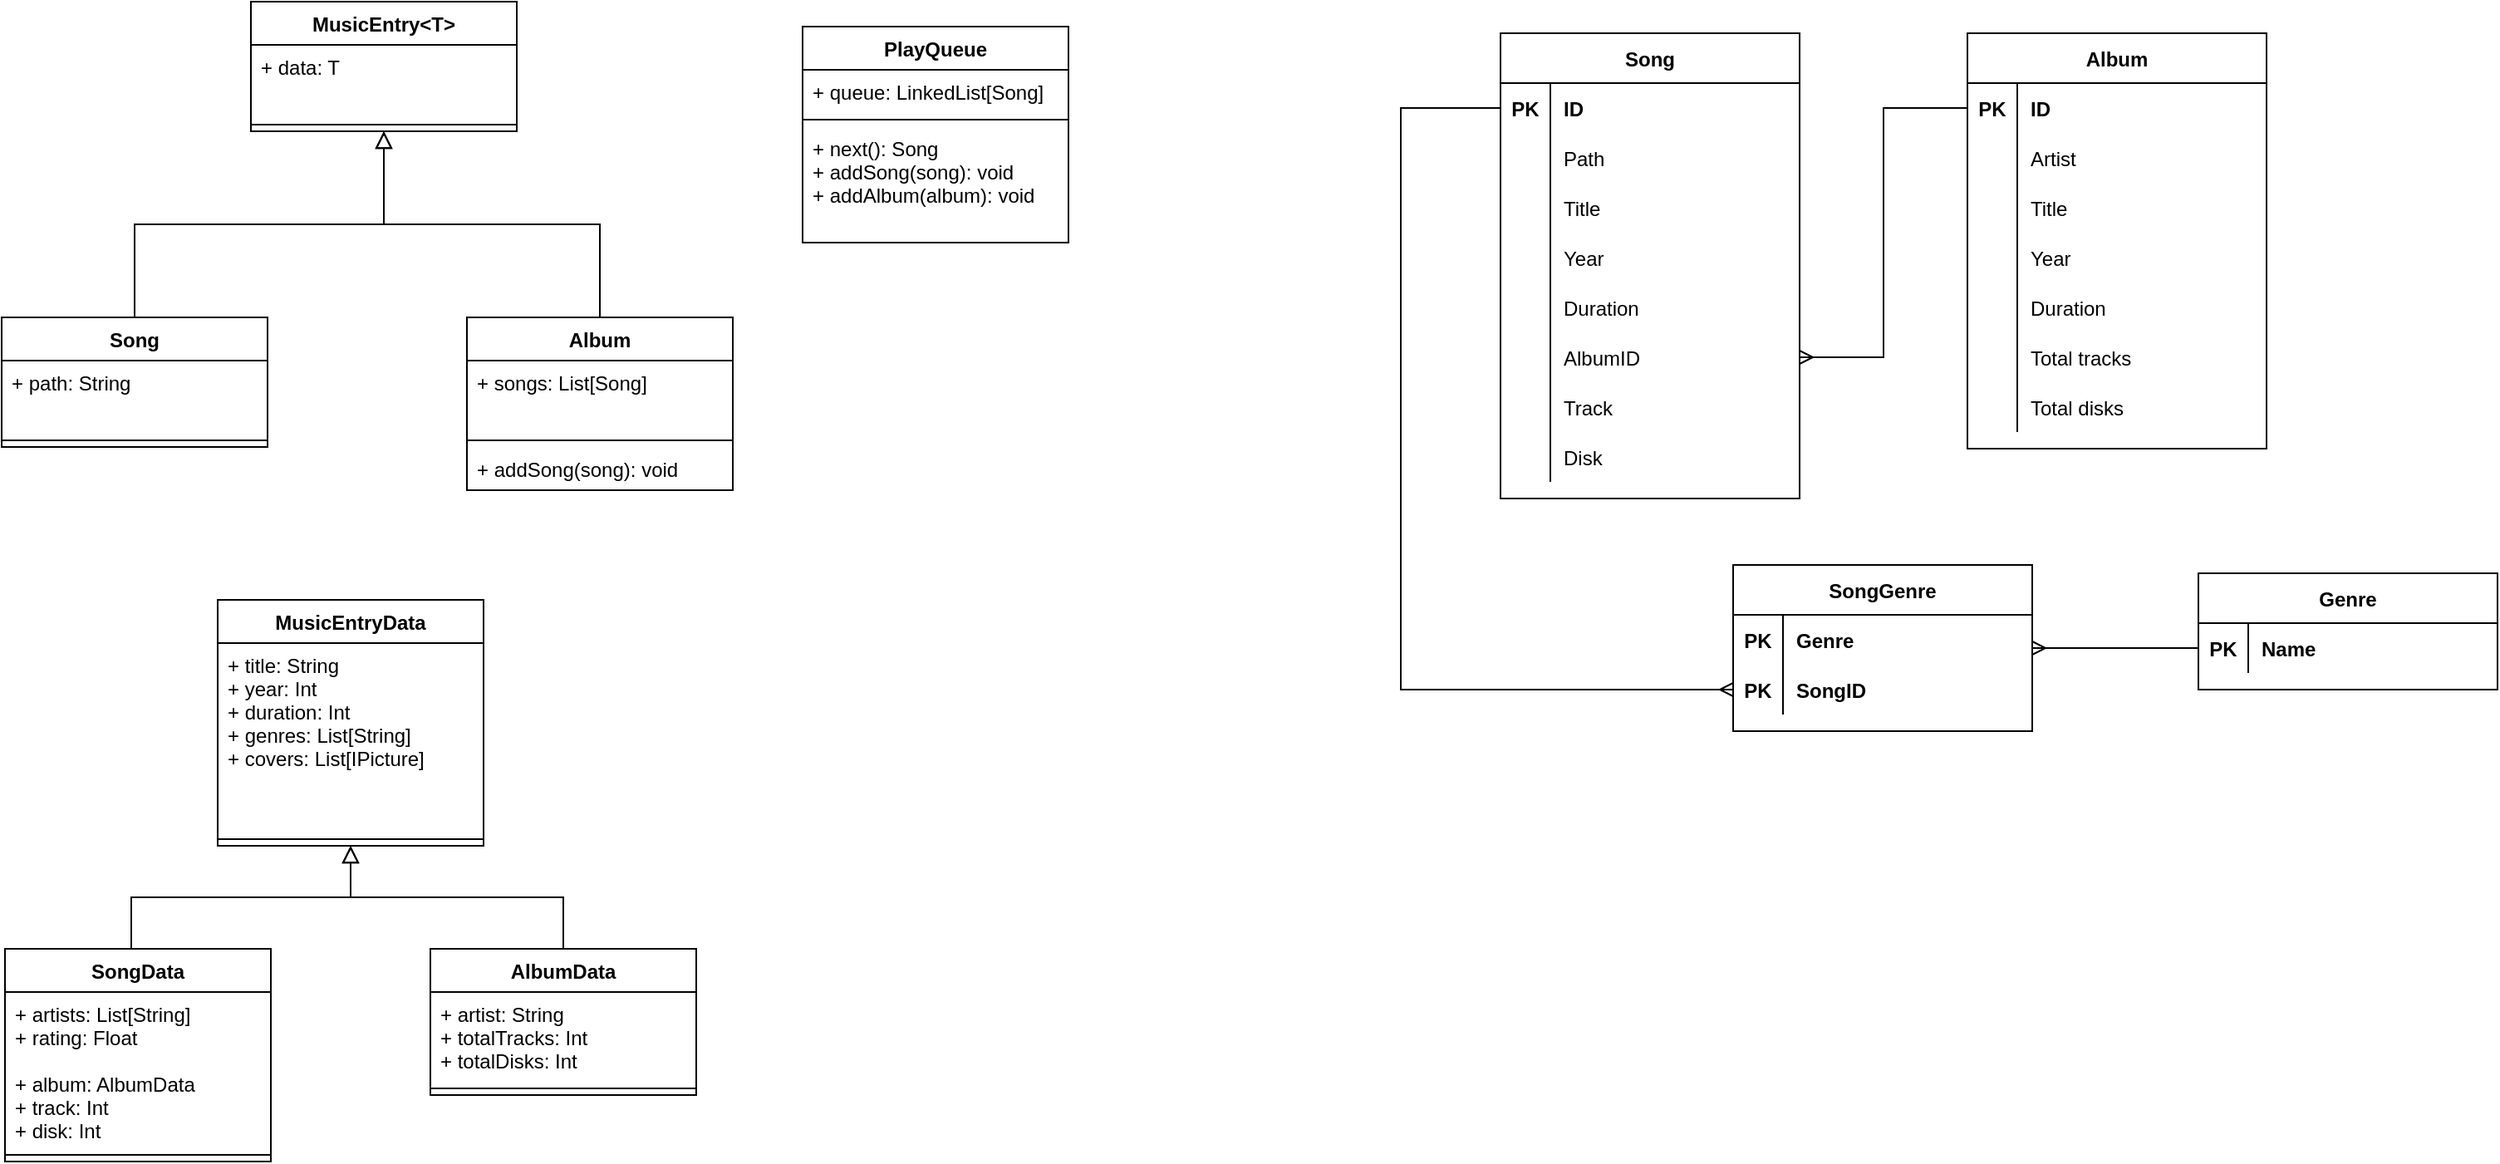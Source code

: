<mxfile version="13.8.2" type="device"><diagram id="M-5K6N8EwZZjR5BFxg5r" name="Page-1"><mxGraphModel dx="1422" dy="762" grid="1" gridSize="10" guides="1" tooltips="1" connect="1" arrows="1" fold="1" page="1" pageScale="1" pageWidth="827" pageHeight="1169" math="0" shadow="0"><root><mxCell id="0"/><mxCell id="1" parent="0"/><mxCell id="J_mb1UFaiDrBlGo9DqIq-22" style="edgeStyle=orthogonalEdgeStyle;rounded=0;orthogonalLoop=1;jettySize=auto;html=1;exitX=0.5;exitY=0;exitDx=0;exitDy=0;startSize=8;endArrow=block;endFill=0;endSize=8;strokeWidth=1;entryX=0.5;entryY=1;entryDx=0;entryDy=0;" parent="1" source="J_mb1UFaiDrBlGo9DqIq-14" target="J_mb1UFaiDrBlGo9DqIq-17" edge="1"><mxGeometry relative="1" as="geometry"><mxPoint x="268" y="640" as="targetPoint"/></mxGeometry></mxCell><mxCell id="J_mb1UFaiDrBlGo9DqIq-21" style="edgeStyle=orthogonalEdgeStyle;rounded=0;orthogonalLoop=1;jettySize=auto;html=1;exitX=0.475;exitY=0;exitDx=0;exitDy=0;endArrow=block;endFill=0;endSize=8;startSize=7;entryX=0.5;entryY=1;entryDx=0;entryDy=0;exitPerimeter=0;" parent="1" source="J_mb1UFaiDrBlGo9DqIq-29" target="J_mb1UFaiDrBlGo9DqIq-17" edge="1"><mxGeometry relative="1" as="geometry"><mxPoint x="218" y="660" as="targetPoint"/><mxPoint x="105.0" y="697" as="sourcePoint"/></mxGeometry></mxCell><mxCell id="J_mb1UFaiDrBlGo9DqIq-51" style="edgeStyle=orthogonalEdgeStyle;rounded=0;orthogonalLoop=1;jettySize=auto;html=1;entryX=0.5;entryY=1;entryDx=0;entryDy=0;startSize=8;endArrow=block;endFill=0;endSize=8;strokeWidth=1;" parent="1" source="J_mb1UFaiDrBlGo9DqIq-1" target="J_mb1UFaiDrBlGo9DqIq-48" edge="1"><mxGeometry relative="1" as="geometry"/></mxCell><mxCell id="J_mb1UFaiDrBlGo9DqIq-52" style="edgeStyle=orthogonalEdgeStyle;rounded=0;orthogonalLoop=1;jettySize=auto;html=1;entryX=0.5;entryY=1;entryDx=0;entryDy=0;startSize=8;endArrow=block;endFill=0;endSize=8;strokeWidth=1;exitX=0.5;exitY=0;exitDx=0;exitDy=0;" parent="1" source="J_mb1UFaiDrBlGo9DqIq-44" target="J_mb1UFaiDrBlGo9DqIq-48" edge="1"><mxGeometry relative="1" as="geometry"/></mxCell><mxCell id="J_mb1UFaiDrBlGo9DqIq-48" value="MusicEntry&lt;T&gt;" style="swimlane;fontStyle=1;align=center;verticalAlign=top;childLayout=stackLayout;horizontal=1;startSize=26;horizontalStack=0;resizeParent=1;resizeParentMax=0;resizeLast=0;collapsible=1;marginBottom=0;" parent="1" vertex="1"><mxGeometry x="168" y="10" width="160" height="78" as="geometry"/></mxCell><mxCell id="J_mb1UFaiDrBlGo9DqIq-49" value="+ data: T" style="text;strokeColor=none;fillColor=none;align=left;verticalAlign=top;spacingLeft=4;spacingRight=4;overflow=hidden;rotatable=0;points=[[0,0.5],[1,0.5]];portConstraint=eastwest;" parent="J_mb1UFaiDrBlGo9DqIq-48" vertex="1"><mxGeometry y="26" width="160" height="44" as="geometry"/></mxCell><mxCell id="J_mb1UFaiDrBlGo9DqIq-50" value="" style="line;strokeWidth=1;fillColor=none;align=left;verticalAlign=middle;spacingTop=-1;spacingLeft=3;spacingRight=3;rotatable=0;labelPosition=right;points=[];portConstraint=eastwest;" parent="J_mb1UFaiDrBlGo9DqIq-48" vertex="1"><mxGeometry y="70" width="160" height="8" as="geometry"/></mxCell><mxCell id="J_mb1UFaiDrBlGo9DqIq-1" value="Song" style="swimlane;fontStyle=1;align=center;verticalAlign=top;childLayout=stackLayout;horizontal=1;startSize=26;horizontalStack=0;resizeParent=1;resizeParentMax=0;resizeLast=0;collapsible=1;marginBottom=0;" parent="1" vertex="1"><mxGeometry x="18" y="200" width="160" height="78" as="geometry"/></mxCell><mxCell id="J_mb1UFaiDrBlGo9DqIq-2" value="+ path: String" style="text;strokeColor=none;fillColor=none;align=left;verticalAlign=top;spacingLeft=4;spacingRight=4;overflow=hidden;rotatable=0;points=[[0,0.5],[1,0.5]];portConstraint=eastwest;" parent="J_mb1UFaiDrBlGo9DqIq-1" vertex="1"><mxGeometry y="26" width="160" height="44" as="geometry"/></mxCell><mxCell id="J_mb1UFaiDrBlGo9DqIq-3" value="" style="line;strokeWidth=1;fillColor=none;align=left;verticalAlign=middle;spacingTop=-1;spacingLeft=3;spacingRight=3;rotatable=0;labelPosition=right;points=[];portConstraint=eastwest;" parent="J_mb1UFaiDrBlGo9DqIq-1" vertex="1"><mxGeometry y="70" width="160" height="8" as="geometry"/></mxCell><mxCell id="J_mb1UFaiDrBlGo9DqIq-44" value="Album" style="swimlane;fontStyle=1;align=center;verticalAlign=top;childLayout=stackLayout;horizontal=1;startSize=26;horizontalStack=0;resizeParent=1;resizeParentMax=0;resizeLast=0;collapsible=1;marginBottom=0;" parent="1" vertex="1"><mxGeometry x="298" y="200" width="160" height="104" as="geometry"><mxRectangle x="298" y="200" width="70" height="26" as="alternateBounds"/></mxGeometry></mxCell><mxCell id="J_mb1UFaiDrBlGo9DqIq-45" value="+ songs: List[Song]" style="text;strokeColor=none;fillColor=none;align=left;verticalAlign=top;spacingLeft=4;spacingRight=4;overflow=hidden;rotatable=0;points=[[0,0.5],[1,0.5]];portConstraint=eastwest;" parent="J_mb1UFaiDrBlGo9DqIq-44" vertex="1"><mxGeometry y="26" width="160" height="44" as="geometry"/></mxCell><mxCell id="J_mb1UFaiDrBlGo9DqIq-46" value="" style="line;strokeWidth=1;fillColor=none;align=left;verticalAlign=middle;spacingTop=-1;spacingLeft=3;spacingRight=3;rotatable=0;labelPosition=right;points=[];portConstraint=eastwest;" parent="J_mb1UFaiDrBlGo9DqIq-44" vertex="1"><mxGeometry y="70" width="160" height="8" as="geometry"/></mxCell><mxCell id="J_mb1UFaiDrBlGo9DqIq-47" value="+ addSong(song): void" style="text;strokeColor=none;fillColor=none;align=left;verticalAlign=top;spacingLeft=4;spacingRight=4;overflow=hidden;rotatable=0;points=[[0,0.5],[1,0.5]];portConstraint=eastwest;" parent="J_mb1UFaiDrBlGo9DqIq-44" vertex="1"><mxGeometry y="78" width="160" height="26" as="geometry"/></mxCell><mxCell id="J_mb1UFaiDrBlGo9DqIq-17" value="MusicEntryData" style="swimlane;fontStyle=1;align=center;verticalAlign=top;childLayout=stackLayout;horizontal=1;startSize=26;horizontalStack=0;resizeParent=1;resizeParentMax=0;resizeLast=0;collapsible=1;marginBottom=0;" parent="1" vertex="1"><mxGeometry x="148" y="370" width="160" height="148" as="geometry"/></mxCell><mxCell id="J_mb1UFaiDrBlGo9DqIq-18" value="+ title: String&#10;+ year: Int&#10;+ duration: Int&#10;+ genres: List[String]&#10;+ covers: List[IPicture]" style="text;strokeColor=none;fillColor=none;align=left;verticalAlign=top;spacingLeft=4;spacingRight=4;overflow=hidden;rotatable=0;points=[[0,0.5],[1,0.5]];portConstraint=eastwest;" parent="J_mb1UFaiDrBlGo9DqIq-17" vertex="1"><mxGeometry y="26" width="160" height="114" as="geometry"/></mxCell><mxCell id="J_mb1UFaiDrBlGo9DqIq-19" value="" style="line;strokeWidth=1;fillColor=none;align=left;verticalAlign=middle;spacingTop=-1;spacingLeft=3;spacingRight=3;rotatable=0;labelPosition=right;points=[];portConstraint=eastwest;" parent="J_mb1UFaiDrBlGo9DqIq-17" vertex="1"><mxGeometry y="140" width="160" height="8" as="geometry"/></mxCell><mxCell id="J_mb1UFaiDrBlGo9DqIq-14" value="AlbumData" style="swimlane;fontStyle=1;align=center;verticalAlign=top;childLayout=stackLayout;horizontal=1;startSize=26;horizontalStack=0;resizeParent=1;resizeParentMax=0;resizeLast=0;collapsible=1;marginBottom=0;" parent="1" vertex="1"><mxGeometry x="276" y="580" width="160" height="88" as="geometry"/></mxCell><mxCell id="J_mb1UFaiDrBlGo9DqIq-15" value="+ artist: String&#10;+ totalTracks: Int&#10;+ totalDisks: Int" style="text;strokeColor=none;fillColor=none;align=left;verticalAlign=top;spacingLeft=4;spacingRight=4;overflow=hidden;rotatable=0;points=[[0,0.5],[1,0.5]];portConstraint=eastwest;" parent="J_mb1UFaiDrBlGo9DqIq-14" vertex="1"><mxGeometry y="26" width="160" height="54" as="geometry"/></mxCell><mxCell id="J_mb1UFaiDrBlGo9DqIq-16" value="" style="line;strokeWidth=1;fillColor=none;align=left;verticalAlign=middle;spacingTop=-1;spacingLeft=3;spacingRight=3;rotatable=0;labelPosition=right;points=[];portConstraint=eastwest;" parent="J_mb1UFaiDrBlGo9DqIq-14" vertex="1"><mxGeometry y="80" width="160" height="8" as="geometry"/></mxCell><mxCell id="J_mb1UFaiDrBlGo9DqIq-29" value="SongData" style="swimlane;fontStyle=1;align=center;verticalAlign=top;childLayout=stackLayout;horizontal=1;startSize=26;horizontalStack=0;resizeParent=1;resizeParentMax=0;resizeLast=0;collapsible=1;marginBottom=0;" parent="1" vertex="1"><mxGeometry x="20" y="580" width="160" height="128" as="geometry"/></mxCell><mxCell id="J_mb1UFaiDrBlGo9DqIq-30" value="+ artists: List[String]&#10;+ rating: Float&#10;&#10;+ album: AlbumData&#10;+ track: Int&#10;+ disk: Int" style="text;strokeColor=none;fillColor=none;align=left;verticalAlign=top;spacingLeft=4;spacingRight=4;overflow=hidden;rotatable=0;points=[[0,0.5],[1,0.5]];portConstraint=eastwest;" parent="J_mb1UFaiDrBlGo9DqIq-29" vertex="1"><mxGeometry y="26" width="160" height="94" as="geometry"/></mxCell><mxCell id="J_mb1UFaiDrBlGo9DqIq-31" value="" style="line;strokeWidth=1;fillColor=none;align=left;verticalAlign=middle;spacingTop=-1;spacingLeft=3;spacingRight=3;rotatable=0;labelPosition=right;points=[];portConstraint=eastwest;" parent="J_mb1UFaiDrBlGo9DqIq-29" vertex="1"><mxGeometry y="120" width="160" height="8" as="geometry"/></mxCell><mxCell id="PSD-8YN0nownOAz0-olo-1" value="PlayQueue" style="swimlane;fontStyle=1;align=center;verticalAlign=top;childLayout=stackLayout;horizontal=1;startSize=26;horizontalStack=0;resizeParent=1;resizeParentMax=0;resizeLast=0;collapsible=1;marginBottom=0;" parent="1" vertex="1"><mxGeometry x="500" y="25" width="160" height="130" as="geometry"/></mxCell><mxCell id="PSD-8YN0nownOAz0-olo-2" value="+ queue: LinkedList[Song]" style="text;strokeColor=none;fillColor=none;align=left;verticalAlign=top;spacingLeft=4;spacingRight=4;overflow=hidden;rotatable=0;points=[[0,0.5],[1,0.5]];portConstraint=eastwest;" parent="PSD-8YN0nownOAz0-olo-1" vertex="1"><mxGeometry y="26" width="160" height="26" as="geometry"/></mxCell><mxCell id="PSD-8YN0nownOAz0-olo-3" value="" style="line;strokeWidth=1;fillColor=none;align=left;verticalAlign=middle;spacingTop=-1;spacingLeft=3;spacingRight=3;rotatable=0;labelPosition=right;points=[];portConstraint=eastwest;" parent="PSD-8YN0nownOAz0-olo-1" vertex="1"><mxGeometry y="52" width="160" height="8" as="geometry"/></mxCell><mxCell id="PSD-8YN0nownOAz0-olo-4" value="+ next(): Song&#10;+ addSong(song): void&#10;+ addAlbum(album): void" style="text;strokeColor=none;fillColor=none;align=left;verticalAlign=top;spacingLeft=4;spacingRight=4;overflow=hidden;rotatable=0;points=[[0,0.5],[1,0.5]];portConstraint=eastwest;" parent="PSD-8YN0nownOAz0-olo-1" vertex="1"><mxGeometry y="60" width="160" height="70" as="geometry"/></mxCell><mxCell id="5cG-yV8N0I7cjj_1LuSU-1" value="Song" style="shape=table;startSize=30;container=1;collapsible=1;childLayout=tableLayout;fixedRows=1;rowLines=0;fontStyle=1;align=center;resizeLast=1;" vertex="1" parent="1"><mxGeometry x="920" y="29" width="180" height="280" as="geometry"/></mxCell><mxCell id="5cG-yV8N0I7cjj_1LuSU-89" style="shape=partialRectangle;collapsible=0;dropTarget=0;pointerEvents=0;fillColor=none;top=0;left=0;bottom=0;right=0;points=[[0,0.5],[1,0.5]];portConstraint=eastwest;" vertex="1" parent="5cG-yV8N0I7cjj_1LuSU-1"><mxGeometry y="30" width="180" height="30" as="geometry"/></mxCell><mxCell id="5cG-yV8N0I7cjj_1LuSU-90" value="PK" style="shape=partialRectangle;connectable=0;fillColor=none;top=0;left=0;bottom=0;right=0;editable=1;overflow=hidden;fontStyle=1" vertex="1" parent="5cG-yV8N0I7cjj_1LuSU-89"><mxGeometry width="30" height="30" as="geometry"/></mxCell><mxCell id="5cG-yV8N0I7cjj_1LuSU-91" value="ID" style="shape=partialRectangle;connectable=0;fillColor=none;top=0;left=0;bottom=0;right=0;align=left;spacingLeft=6;overflow=hidden;fontStyle=1" vertex="1" parent="5cG-yV8N0I7cjj_1LuSU-89"><mxGeometry x="30" width="150" height="30" as="geometry"/></mxCell><mxCell id="5cG-yV8N0I7cjj_1LuSU-86" style="shape=partialRectangle;collapsible=0;dropTarget=0;pointerEvents=0;fillColor=none;top=0;left=0;bottom=0;right=0;points=[[0,0.5],[1,0.5]];portConstraint=eastwest;" vertex="1" parent="5cG-yV8N0I7cjj_1LuSU-1"><mxGeometry y="60" width="180" height="30" as="geometry"/></mxCell><mxCell id="5cG-yV8N0I7cjj_1LuSU-87" style="shape=partialRectangle;connectable=0;fillColor=none;top=0;left=0;bottom=0;right=0;editable=1;overflow=hidden;" vertex="1" parent="5cG-yV8N0I7cjj_1LuSU-86"><mxGeometry width="30" height="30" as="geometry"/></mxCell><mxCell id="5cG-yV8N0I7cjj_1LuSU-88" value="Path" style="shape=partialRectangle;connectable=0;fillColor=none;top=0;left=0;bottom=0;right=0;align=left;spacingLeft=6;overflow=hidden;" vertex="1" parent="5cG-yV8N0I7cjj_1LuSU-86"><mxGeometry x="30" width="150" height="30" as="geometry"/></mxCell><mxCell id="5cG-yV8N0I7cjj_1LuSU-5" value="" style="shape=partialRectangle;collapsible=0;dropTarget=0;pointerEvents=0;fillColor=none;top=0;left=0;bottom=0;right=0;points=[[0,0.5],[1,0.5]];portConstraint=eastwest;" vertex="1" parent="5cG-yV8N0I7cjj_1LuSU-1"><mxGeometry y="90" width="180" height="30" as="geometry"/></mxCell><mxCell id="5cG-yV8N0I7cjj_1LuSU-6" value="" style="shape=partialRectangle;connectable=0;fillColor=none;top=0;left=0;bottom=0;right=0;editable=1;overflow=hidden;" vertex="1" parent="5cG-yV8N0I7cjj_1LuSU-5"><mxGeometry width="30" height="30" as="geometry"/></mxCell><mxCell id="5cG-yV8N0I7cjj_1LuSU-7" value="Title" style="shape=partialRectangle;connectable=0;fillColor=none;top=0;left=0;bottom=0;right=0;align=left;spacingLeft=6;overflow=hidden;" vertex="1" parent="5cG-yV8N0I7cjj_1LuSU-5"><mxGeometry x="30" width="150" height="30" as="geometry"/></mxCell><mxCell id="5cG-yV8N0I7cjj_1LuSU-8" value="" style="shape=partialRectangle;collapsible=0;dropTarget=0;pointerEvents=0;fillColor=none;top=0;left=0;bottom=0;right=0;points=[[0,0.5],[1,0.5]];portConstraint=eastwest;" vertex="1" parent="5cG-yV8N0I7cjj_1LuSU-1"><mxGeometry y="120" width="180" height="30" as="geometry"/></mxCell><mxCell id="5cG-yV8N0I7cjj_1LuSU-9" value="" style="shape=partialRectangle;connectable=0;fillColor=none;top=0;left=0;bottom=0;right=0;editable=1;overflow=hidden;" vertex="1" parent="5cG-yV8N0I7cjj_1LuSU-8"><mxGeometry width="30" height="30" as="geometry"/></mxCell><mxCell id="5cG-yV8N0I7cjj_1LuSU-10" value="Year" style="shape=partialRectangle;connectable=0;fillColor=none;top=0;left=0;bottom=0;right=0;align=left;spacingLeft=6;overflow=hidden;" vertex="1" parent="5cG-yV8N0I7cjj_1LuSU-8"><mxGeometry x="30" width="150" height="30" as="geometry"/></mxCell><mxCell id="5cG-yV8N0I7cjj_1LuSU-11" value="" style="shape=partialRectangle;collapsible=0;dropTarget=0;pointerEvents=0;fillColor=none;top=0;left=0;bottom=0;right=0;points=[[0,0.5],[1,0.5]];portConstraint=eastwest;" vertex="1" parent="5cG-yV8N0I7cjj_1LuSU-1"><mxGeometry y="150" width="180" height="30" as="geometry"/></mxCell><mxCell id="5cG-yV8N0I7cjj_1LuSU-12" value="" style="shape=partialRectangle;connectable=0;fillColor=none;top=0;left=0;bottom=0;right=0;editable=1;overflow=hidden;" vertex="1" parent="5cG-yV8N0I7cjj_1LuSU-11"><mxGeometry width="30" height="30" as="geometry"/></mxCell><mxCell id="5cG-yV8N0I7cjj_1LuSU-13" value="Duration" style="shape=partialRectangle;connectable=0;fillColor=none;top=0;left=0;bottom=0;right=0;align=left;spacingLeft=6;overflow=hidden;" vertex="1" parent="5cG-yV8N0I7cjj_1LuSU-11"><mxGeometry x="30" width="150" height="30" as="geometry"/></mxCell><mxCell id="5cG-yV8N0I7cjj_1LuSU-26" style="shape=partialRectangle;collapsible=0;dropTarget=0;pointerEvents=0;fillColor=none;top=0;left=0;bottom=0;right=0;points=[[0,0.5],[1,0.5]];portConstraint=eastwest;" vertex="1" parent="5cG-yV8N0I7cjj_1LuSU-1"><mxGeometry y="180" width="180" height="30" as="geometry"/></mxCell><mxCell id="5cG-yV8N0I7cjj_1LuSU-27" value="" style="shape=partialRectangle;connectable=0;fillColor=none;top=0;left=0;bottom=0;right=0;editable=1;overflow=hidden;" vertex="1" parent="5cG-yV8N0I7cjj_1LuSU-26"><mxGeometry width="30" height="30" as="geometry"/></mxCell><mxCell id="5cG-yV8N0I7cjj_1LuSU-28" value="AlbumID" style="shape=partialRectangle;connectable=0;fillColor=none;top=0;left=0;bottom=0;right=0;align=left;spacingLeft=6;overflow=hidden;" vertex="1" parent="5cG-yV8N0I7cjj_1LuSU-26"><mxGeometry x="30" width="150" height="30" as="geometry"/></mxCell><mxCell id="5cG-yV8N0I7cjj_1LuSU-23" style="shape=partialRectangle;collapsible=0;dropTarget=0;pointerEvents=0;fillColor=none;top=0;left=0;bottom=0;right=0;points=[[0,0.5],[1,0.5]];portConstraint=eastwest;" vertex="1" parent="5cG-yV8N0I7cjj_1LuSU-1"><mxGeometry y="210" width="180" height="30" as="geometry"/></mxCell><mxCell id="5cG-yV8N0I7cjj_1LuSU-24" style="shape=partialRectangle;connectable=0;fillColor=none;top=0;left=0;bottom=0;right=0;editable=1;overflow=hidden;" vertex="1" parent="5cG-yV8N0I7cjj_1LuSU-23"><mxGeometry width="30" height="30" as="geometry"/></mxCell><mxCell id="5cG-yV8N0I7cjj_1LuSU-25" value="Track" style="shape=partialRectangle;connectable=0;fillColor=none;top=0;left=0;bottom=0;right=0;align=left;spacingLeft=6;overflow=hidden;" vertex="1" parent="5cG-yV8N0I7cjj_1LuSU-23"><mxGeometry x="30" width="150" height="30" as="geometry"/></mxCell><mxCell id="5cG-yV8N0I7cjj_1LuSU-20" style="shape=partialRectangle;collapsible=0;dropTarget=0;pointerEvents=0;fillColor=none;top=0;left=0;bottom=0;right=0;points=[[0,0.5],[1,0.5]];portConstraint=eastwest;" vertex="1" parent="5cG-yV8N0I7cjj_1LuSU-1"><mxGeometry y="240" width="180" height="30" as="geometry"/></mxCell><mxCell id="5cG-yV8N0I7cjj_1LuSU-21" style="shape=partialRectangle;connectable=0;fillColor=none;top=0;left=0;bottom=0;right=0;editable=1;overflow=hidden;" vertex="1" parent="5cG-yV8N0I7cjj_1LuSU-20"><mxGeometry width="30" height="30" as="geometry"/></mxCell><mxCell id="5cG-yV8N0I7cjj_1LuSU-22" value="Disk" style="shape=partialRectangle;connectable=0;fillColor=none;top=0;left=0;bottom=0;right=0;align=left;spacingLeft=6;overflow=hidden;" vertex="1" parent="5cG-yV8N0I7cjj_1LuSU-20"><mxGeometry x="30" width="150" height="30" as="geometry"/></mxCell><mxCell id="5cG-yV8N0I7cjj_1LuSU-51" value="Album" style="shape=table;startSize=30;container=1;collapsible=1;childLayout=tableLayout;fixedRows=1;rowLines=0;fontStyle=1;align=center;resizeLast=1;" vertex="1" parent="1"><mxGeometry x="1201" y="29" width="180" height="250" as="geometry"/></mxCell><mxCell id="5cG-yV8N0I7cjj_1LuSU-82" style="shape=partialRectangle;collapsible=0;dropTarget=0;pointerEvents=0;fillColor=none;top=0;left=0;bottom=0;right=0;points=[[0,0.5],[1,0.5]];portConstraint=eastwest;" vertex="1" parent="5cG-yV8N0I7cjj_1LuSU-51"><mxGeometry y="30" width="180" height="30" as="geometry"/></mxCell><mxCell id="5cG-yV8N0I7cjj_1LuSU-83" value="PK" style="shape=partialRectangle;connectable=0;fillColor=none;top=0;left=0;bottom=0;right=0;editable=1;overflow=hidden;fontStyle=1" vertex="1" parent="5cG-yV8N0I7cjj_1LuSU-82"><mxGeometry width="30" height="30" as="geometry"/></mxCell><mxCell id="5cG-yV8N0I7cjj_1LuSU-84" value="ID" style="shape=partialRectangle;connectable=0;top=0;left=0;bottom=0;right=0;align=left;spacingLeft=6;overflow=hidden;fontStyle=1;fillColor=none;" vertex="1" parent="5cG-yV8N0I7cjj_1LuSU-82"><mxGeometry x="30" width="150" height="30" as="geometry"/></mxCell><mxCell id="5cG-yV8N0I7cjj_1LuSU-55" value="" style="shape=partialRectangle;collapsible=0;dropTarget=0;pointerEvents=0;fillColor=none;top=0;left=0;bottom=0;right=0;points=[[0,0.5],[1,0.5]];portConstraint=eastwest;" vertex="1" parent="5cG-yV8N0I7cjj_1LuSU-51"><mxGeometry y="60" width="180" height="30" as="geometry"/></mxCell><mxCell id="5cG-yV8N0I7cjj_1LuSU-56" value="" style="shape=partialRectangle;connectable=0;fillColor=none;top=0;left=0;bottom=0;right=0;editable=1;overflow=hidden;fontStyle=1" vertex="1" parent="5cG-yV8N0I7cjj_1LuSU-55"><mxGeometry width="30" height="30" as="geometry"/></mxCell><mxCell id="5cG-yV8N0I7cjj_1LuSU-57" value="Artist" style="shape=partialRectangle;connectable=0;fillColor=none;top=0;left=0;bottom=0;right=0;align=left;spacingLeft=6;overflow=hidden;fontStyle=0" vertex="1" parent="5cG-yV8N0I7cjj_1LuSU-55"><mxGeometry x="30" width="150" height="30" as="geometry"/></mxCell><mxCell id="5cG-yV8N0I7cjj_1LuSU-58" value="" style="shape=partialRectangle;collapsible=0;dropTarget=0;pointerEvents=0;fillColor=none;top=0;left=0;bottom=0;right=0;points=[[0,0.5],[1,0.5]];portConstraint=eastwest;" vertex="1" parent="5cG-yV8N0I7cjj_1LuSU-51"><mxGeometry y="90" width="180" height="30" as="geometry"/></mxCell><mxCell id="5cG-yV8N0I7cjj_1LuSU-59" value="" style="shape=partialRectangle;connectable=0;fillColor=none;top=0;left=0;bottom=0;right=0;editable=1;overflow=hidden;fontStyle=1" vertex="1" parent="5cG-yV8N0I7cjj_1LuSU-58"><mxGeometry width="30" height="30" as="geometry"/></mxCell><mxCell id="5cG-yV8N0I7cjj_1LuSU-60" value="Title" style="shape=partialRectangle;connectable=0;fillColor=none;top=0;left=0;bottom=0;right=0;align=left;spacingLeft=6;overflow=hidden;fontStyle=0" vertex="1" parent="5cG-yV8N0I7cjj_1LuSU-58"><mxGeometry x="30" width="150" height="30" as="geometry"/></mxCell><mxCell id="5cG-yV8N0I7cjj_1LuSU-61" value="" style="shape=partialRectangle;collapsible=0;dropTarget=0;pointerEvents=0;fillColor=none;top=0;left=0;bottom=0;right=0;points=[[0,0.5],[1,0.5]];portConstraint=eastwest;" vertex="1" parent="5cG-yV8N0I7cjj_1LuSU-51"><mxGeometry y="120" width="180" height="30" as="geometry"/></mxCell><mxCell id="5cG-yV8N0I7cjj_1LuSU-62" value="" style="shape=partialRectangle;connectable=0;fillColor=none;top=0;left=0;bottom=0;right=0;editable=1;overflow=hidden;fontStyle=0" vertex="1" parent="5cG-yV8N0I7cjj_1LuSU-61"><mxGeometry width="30" height="30" as="geometry"/></mxCell><mxCell id="5cG-yV8N0I7cjj_1LuSU-63" value="Year" style="shape=partialRectangle;connectable=0;fillColor=none;top=0;left=0;bottom=0;right=0;align=left;spacingLeft=6;overflow=hidden;fontStyle=0" vertex="1" parent="5cG-yV8N0I7cjj_1LuSU-61"><mxGeometry x="30" width="150" height="30" as="geometry"/></mxCell><mxCell id="5cG-yV8N0I7cjj_1LuSU-64" style="shape=partialRectangle;collapsible=0;dropTarget=0;pointerEvents=0;fillColor=none;top=0;left=0;bottom=0;right=0;points=[[0,0.5],[1,0.5]];portConstraint=eastwest;" vertex="1" parent="5cG-yV8N0I7cjj_1LuSU-51"><mxGeometry y="150" width="180" height="30" as="geometry"/></mxCell><mxCell id="5cG-yV8N0I7cjj_1LuSU-65" value="" style="shape=partialRectangle;connectable=0;fillColor=none;top=0;left=0;bottom=0;right=0;editable=1;overflow=hidden;" vertex="1" parent="5cG-yV8N0I7cjj_1LuSU-64"><mxGeometry width="30" height="30" as="geometry"/></mxCell><mxCell id="5cG-yV8N0I7cjj_1LuSU-66" value="Duration" style="shape=partialRectangle;connectable=0;fillColor=none;top=0;left=0;bottom=0;right=0;align=left;spacingLeft=6;overflow=hidden;" vertex="1" parent="5cG-yV8N0I7cjj_1LuSU-64"><mxGeometry x="30" width="150" height="30" as="geometry"/></mxCell><mxCell id="5cG-yV8N0I7cjj_1LuSU-76" style="shape=partialRectangle;collapsible=0;dropTarget=0;pointerEvents=0;fillColor=none;top=0;left=0;bottom=0;right=0;points=[[0,0.5],[1,0.5]];portConstraint=eastwest;" vertex="1" parent="5cG-yV8N0I7cjj_1LuSU-51"><mxGeometry y="180" width="180" height="30" as="geometry"/></mxCell><mxCell id="5cG-yV8N0I7cjj_1LuSU-77" style="shape=partialRectangle;connectable=0;fillColor=none;top=0;left=0;bottom=0;right=0;editable=1;overflow=hidden;" vertex="1" parent="5cG-yV8N0I7cjj_1LuSU-76"><mxGeometry width="30" height="30" as="geometry"/></mxCell><mxCell id="5cG-yV8N0I7cjj_1LuSU-78" value="Total tracks" style="shape=partialRectangle;connectable=0;fillColor=none;top=0;left=0;bottom=0;right=0;align=left;spacingLeft=6;overflow=hidden;" vertex="1" parent="5cG-yV8N0I7cjj_1LuSU-76"><mxGeometry x="30" width="150" height="30" as="geometry"/></mxCell><mxCell id="5cG-yV8N0I7cjj_1LuSU-79" style="shape=partialRectangle;collapsible=0;dropTarget=0;pointerEvents=0;fillColor=none;top=0;left=0;bottom=0;right=0;points=[[0,0.5],[1,0.5]];portConstraint=eastwest;" vertex="1" parent="5cG-yV8N0I7cjj_1LuSU-51"><mxGeometry y="210" width="180" height="30" as="geometry"/></mxCell><mxCell id="5cG-yV8N0I7cjj_1LuSU-80" style="shape=partialRectangle;connectable=0;fillColor=none;top=0;left=0;bottom=0;right=0;editable=1;overflow=hidden;" vertex="1" parent="5cG-yV8N0I7cjj_1LuSU-79"><mxGeometry width="30" height="30" as="geometry"/></mxCell><mxCell id="5cG-yV8N0I7cjj_1LuSU-81" value="Total disks" style="shape=partialRectangle;connectable=0;fillColor=none;top=0;left=0;bottom=0;right=0;align=left;spacingLeft=6;overflow=hidden;" vertex="1" parent="5cG-yV8N0I7cjj_1LuSU-79"><mxGeometry x="30" width="150" height="30" as="geometry"/></mxCell><mxCell id="5cG-yV8N0I7cjj_1LuSU-85" style="edgeStyle=orthogonalEdgeStyle;rounded=0;orthogonalLoop=1;jettySize=auto;html=1;entryX=0;entryY=0.5;entryDx=0;entryDy=0;endArrow=none;endFill=0;startArrow=ERmany;startFill=0;" edge="1" parent="1" source="5cG-yV8N0I7cjj_1LuSU-26" target="5cG-yV8N0I7cjj_1LuSU-82"><mxGeometry relative="1" as="geometry"/></mxCell><mxCell id="5cG-yV8N0I7cjj_1LuSU-117" value="Genre" style="shape=table;startSize=30;container=1;collapsible=1;childLayout=tableLayout;fixedRows=1;rowLines=0;fontStyle=1;align=center;resizeLast=1;" vertex="1" parent="1"><mxGeometry x="1340" y="354" width="180" height="70" as="geometry"/></mxCell><mxCell id="5cG-yV8N0I7cjj_1LuSU-118" style="shape=partialRectangle;collapsible=0;dropTarget=0;pointerEvents=0;fillColor=none;top=0;left=0;bottom=0;right=0;points=[[0,0.5],[1,0.5]];portConstraint=eastwest;" vertex="1" parent="5cG-yV8N0I7cjj_1LuSU-117"><mxGeometry y="30" width="180" height="30" as="geometry"/></mxCell><mxCell id="5cG-yV8N0I7cjj_1LuSU-119" value="PK" style="shape=partialRectangle;connectable=0;fillColor=none;top=0;left=0;bottom=0;right=0;editable=1;overflow=hidden;fontStyle=1" vertex="1" parent="5cG-yV8N0I7cjj_1LuSU-118"><mxGeometry width="30" height="30" as="geometry"/></mxCell><mxCell id="5cG-yV8N0I7cjj_1LuSU-120" value="Name" style="shape=partialRectangle;connectable=0;fillColor=none;top=0;left=0;bottom=0;right=0;align=left;spacingLeft=6;overflow=hidden;fontStyle=1" vertex="1" parent="5cG-yV8N0I7cjj_1LuSU-118"><mxGeometry x="30" width="150" height="30" as="geometry"/></mxCell><mxCell id="5cG-yV8N0I7cjj_1LuSU-149" style="edgeStyle=orthogonalEdgeStyle;rounded=0;orthogonalLoop=1;jettySize=auto;html=1;endArrow=none;endFill=0;startArrow=ERmany;startFill=0;" edge="1" parent="1" source="5cG-yV8N0I7cjj_1LuSU-142" target="5cG-yV8N0I7cjj_1LuSU-118"><mxGeometry relative="1" as="geometry"/></mxCell><mxCell id="5cG-yV8N0I7cjj_1LuSU-142" value="SongGenre" style="shape=table;startSize=30;container=1;collapsible=1;childLayout=tableLayout;fixedRows=1;rowLines=0;fontStyle=1;align=center;resizeLast=1;" vertex="1" parent="1"><mxGeometry x="1060" y="349" width="180" height="100" as="geometry"/></mxCell><mxCell id="5cG-yV8N0I7cjj_1LuSU-143" style="shape=partialRectangle;collapsible=0;dropTarget=0;pointerEvents=0;fillColor=none;top=0;left=0;bottom=0;right=0;points=[[0,0.5],[1,0.5]];portConstraint=eastwest;" vertex="1" parent="5cG-yV8N0I7cjj_1LuSU-142"><mxGeometry y="30" width="180" height="30" as="geometry"/></mxCell><mxCell id="5cG-yV8N0I7cjj_1LuSU-144" value="PK" style="shape=partialRectangle;connectable=0;fillColor=none;top=0;left=0;bottom=0;right=0;editable=1;overflow=hidden;fontStyle=1" vertex="1" parent="5cG-yV8N0I7cjj_1LuSU-143"><mxGeometry width="30" height="30" as="geometry"/></mxCell><mxCell id="5cG-yV8N0I7cjj_1LuSU-145" value="Genre" style="shape=partialRectangle;connectable=0;fillColor=none;top=0;left=0;bottom=0;right=0;align=left;spacingLeft=6;overflow=hidden;fontStyle=1" vertex="1" parent="5cG-yV8N0I7cjj_1LuSU-143"><mxGeometry x="30" width="150" height="30" as="geometry"/></mxCell><mxCell id="5cG-yV8N0I7cjj_1LuSU-146" style="shape=partialRectangle;collapsible=0;dropTarget=0;pointerEvents=0;fillColor=none;top=0;left=0;bottom=0;right=0;points=[[0,0.5],[1,0.5]];portConstraint=eastwest;" vertex="1" parent="5cG-yV8N0I7cjj_1LuSU-142"><mxGeometry y="60" width="180" height="30" as="geometry"/></mxCell><mxCell id="5cG-yV8N0I7cjj_1LuSU-147" value="PK" style="shape=partialRectangle;connectable=0;fillColor=none;top=0;left=0;bottom=0;right=0;editable=1;overflow=hidden;fontStyle=1" vertex="1" parent="5cG-yV8N0I7cjj_1LuSU-146"><mxGeometry width="30" height="30" as="geometry"/></mxCell><mxCell id="5cG-yV8N0I7cjj_1LuSU-148" value="SongID" style="shape=partialRectangle;connectable=0;fillColor=none;top=0;left=0;bottom=0;right=0;align=left;spacingLeft=6;overflow=hidden;fontStyle=1" vertex="1" parent="5cG-yV8N0I7cjj_1LuSU-146"><mxGeometry x="30" width="150" height="30" as="geometry"/></mxCell><mxCell id="5cG-yV8N0I7cjj_1LuSU-150" style="edgeStyle=orthogonalEdgeStyle;rounded=0;orthogonalLoop=1;jettySize=auto;html=1;entryX=0;entryY=0.5;entryDx=0;entryDy=0;startArrow=ERmany;startFill=0;endArrow=none;endFill=0;" edge="1" parent="1" source="5cG-yV8N0I7cjj_1LuSU-146" target="5cG-yV8N0I7cjj_1LuSU-89"><mxGeometry relative="1" as="geometry"><Array as="points"><mxPoint x="860" y="424"/><mxPoint x="860" y="74"/></Array></mxGeometry></mxCell></root></mxGraphModel></diagram></mxfile>